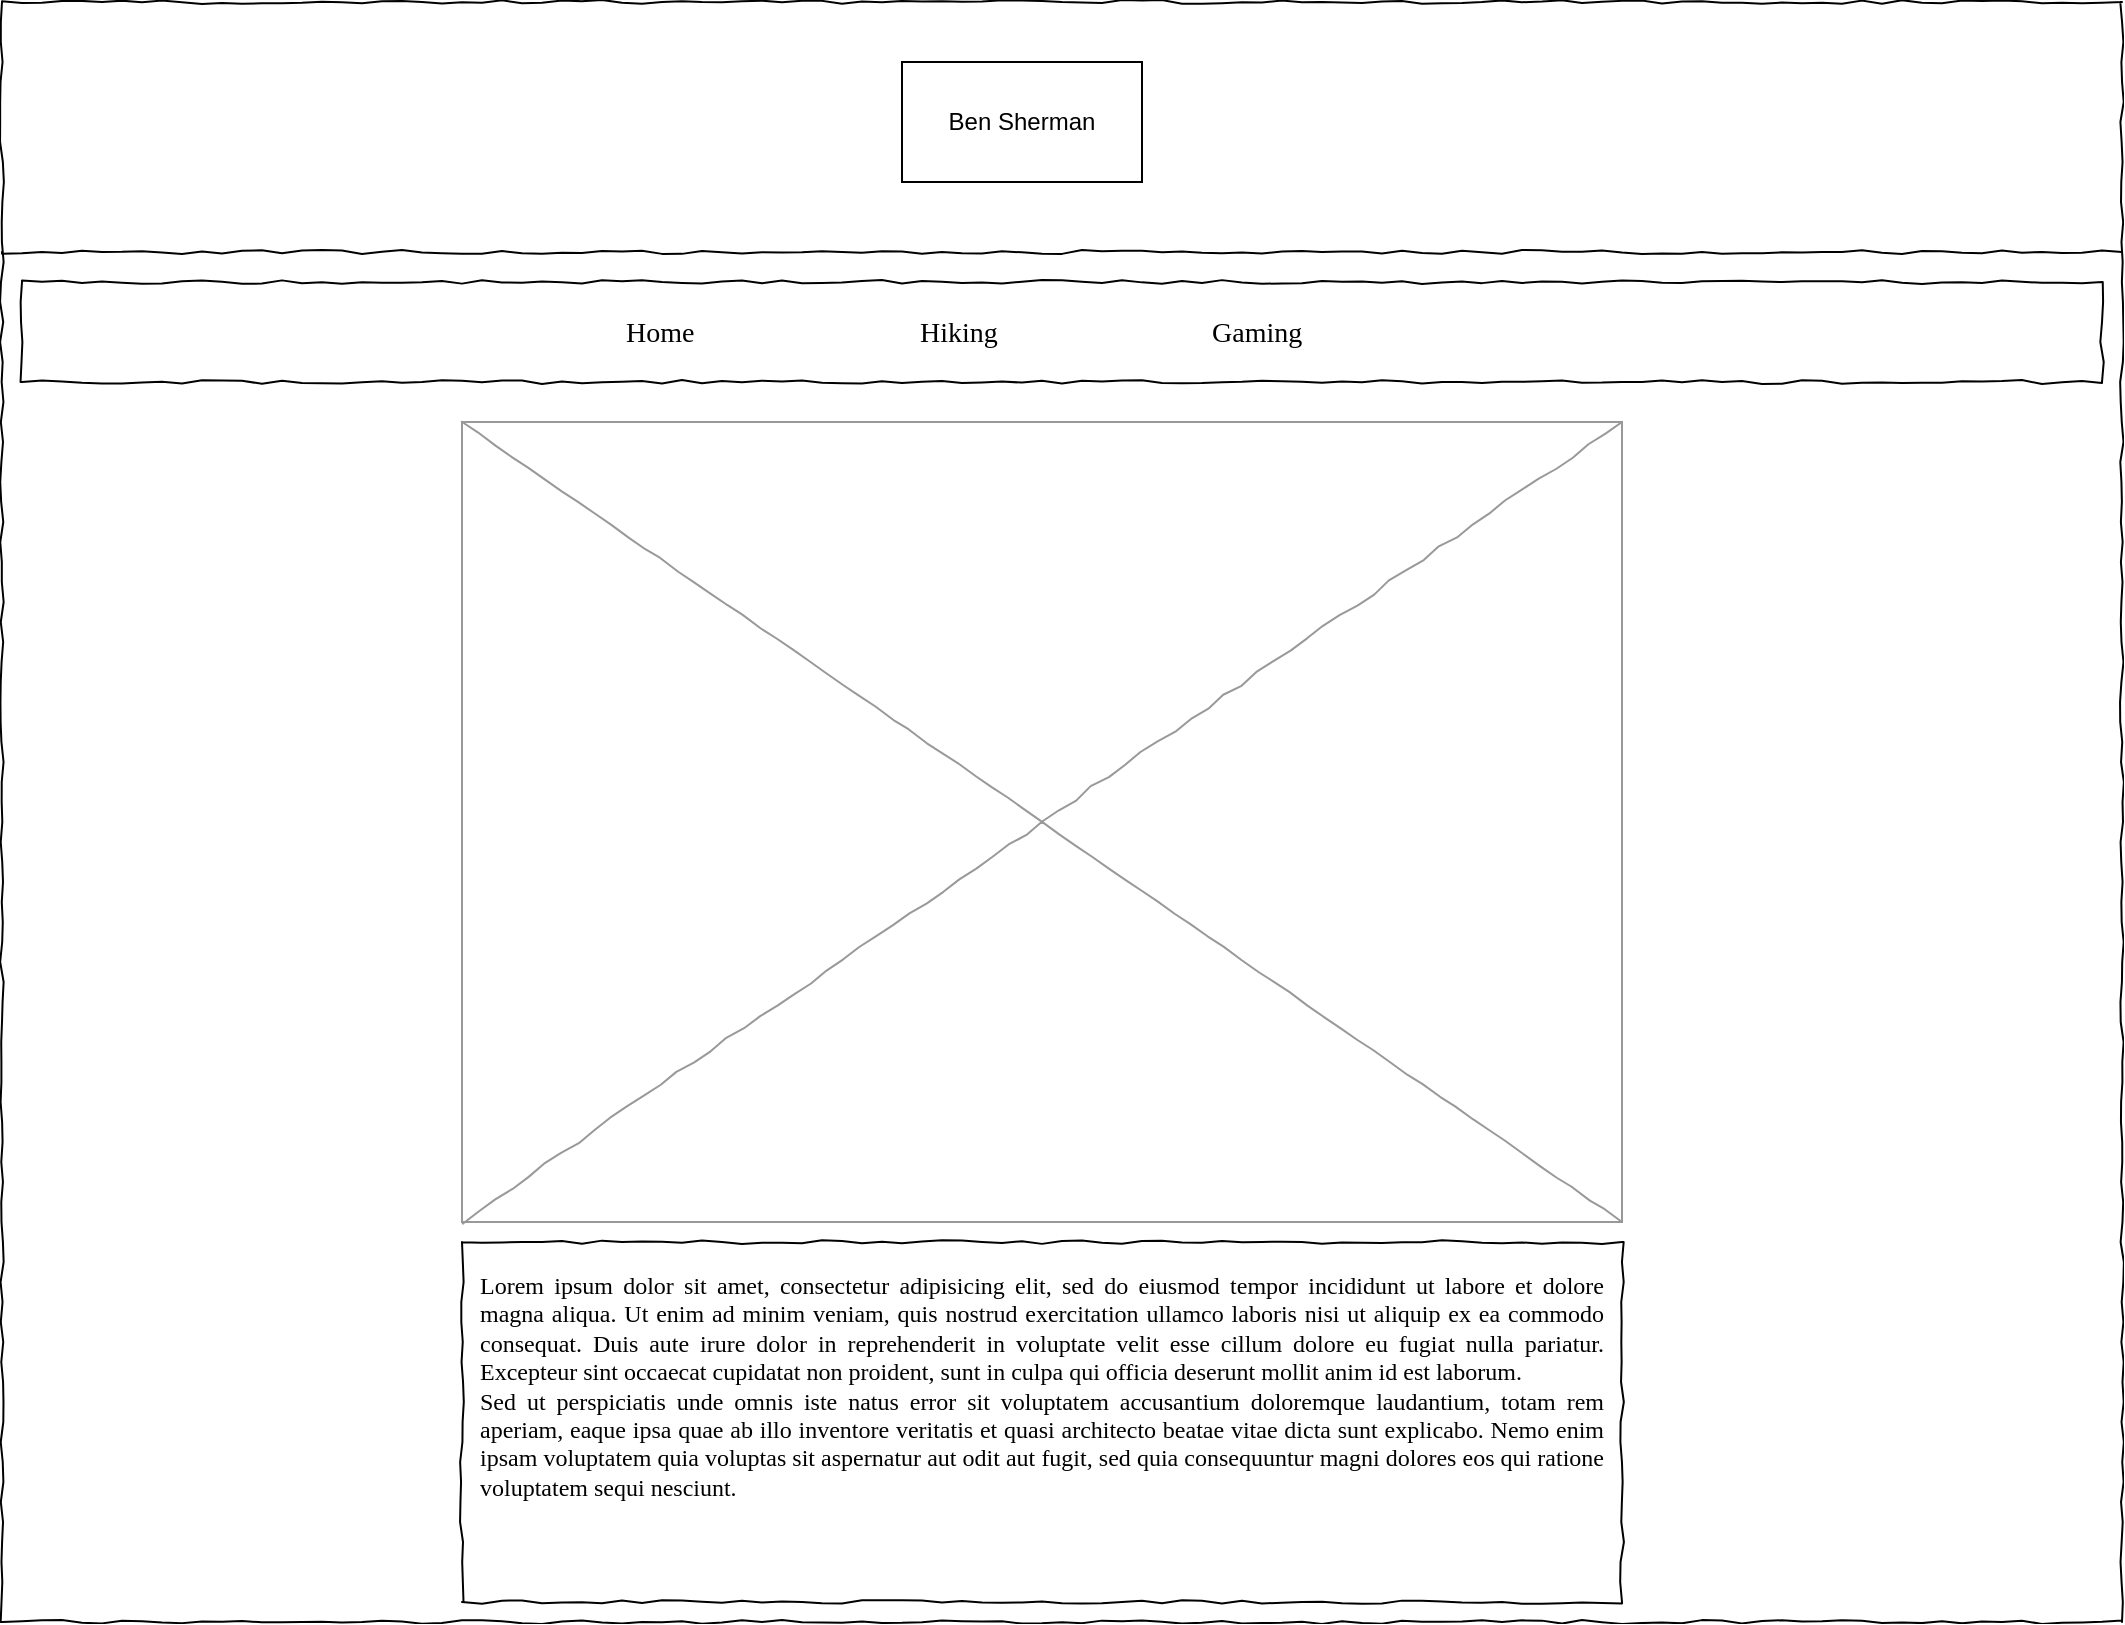 <mxfile version="28.2.5" pages="3">
  <diagram name="Home" id="03018318-947c-dd8e-b7a3-06fadd420f32">
    <mxGraphModel dx="1418" dy="786" grid="1" gridSize="10" guides="1" tooltips="1" connect="1" arrows="1" fold="1" page="1" pageScale="1" pageWidth="1100" pageHeight="850" background="none" math="0" shadow="0">
      <root>
        <mxCell id="0" />
        <mxCell id="1" parent="0" />
        <mxCell id="677b7b8949515195-1" value="" style="whiteSpace=wrap;html=1;rounded=0;shadow=0;labelBackgroundColor=none;strokeColor=#000000;strokeWidth=1;fillColor=none;fontFamily=Verdana;fontSize=12;fontColor=#000000;align=center;comic=1;" parent="1" vertex="1">
          <mxGeometry x="20" y="20" width="1060" height="810" as="geometry" />
        </mxCell>
        <mxCell id="677b7b8949515195-9" value="" style="line;strokeWidth=1;html=1;rounded=0;shadow=0;labelBackgroundColor=none;fillColor=none;fontFamily=Verdana;fontSize=14;fontColor=#000000;align=center;comic=1;" parent="1" vertex="1">
          <mxGeometry x="20" y="140" width="1060" height="10" as="geometry" />
        </mxCell>
        <mxCell id="677b7b8949515195-10" value="" style="whiteSpace=wrap;html=1;rounded=0;shadow=0;labelBackgroundColor=none;strokeWidth=1;fillColor=none;fontFamily=Verdana;fontSize=12;align=center;comic=1;" parent="1" vertex="1">
          <mxGeometry x="30" y="160" width="1040" height="50" as="geometry" />
        </mxCell>
        <mxCell id="677b7b8949515195-11" value="Home" style="text;html=1;points=[];align=left;verticalAlign=top;spacingTop=-4;fontSize=14;fontFamily=Verdana" parent="1" vertex="1">
          <mxGeometry x="330" y="175" width="60" height="20" as="geometry" />
        </mxCell>
        <mxCell id="677b7b8949515195-12" value="Hiking" style="text;html=1;points=[];align=left;verticalAlign=top;spacingTop=-4;fontSize=14;fontFamily=Verdana" parent="1" vertex="1">
          <mxGeometry x="477" y="175" width="60" height="20" as="geometry" />
        </mxCell>
        <mxCell id="677b7b8949515195-13" value="Gaming" style="text;html=1;points=[];align=left;verticalAlign=top;spacingTop=-4;fontSize=14;fontFamily=Verdana" parent="1" vertex="1">
          <mxGeometry x="623" y="175" width="60" height="20" as="geometry" />
        </mxCell>
        <mxCell id="677b7b8949515195-15" value="&lt;div style=&quot;text-align: justify&quot;&gt;&lt;span&gt;Lorem ipsum dolor sit amet, consectetur adipisicing elit, sed do eiusmod tempor incididunt ut labore et dolore magna aliqua. Ut enim ad minim veniam, quis nostrud exercitation ullamco laboris nisi ut aliquip ex ea commodo consequat. Duis aute irure dolor in reprehenderit in voluptate velit esse cillum dolore eu fugiat nulla pariatur. Excepteur sint occaecat cupidatat non proident, sunt in culpa qui officia deserunt mollit anim id est laborum.&lt;/span&gt;&lt;/div&gt;&lt;div style=&quot;text-align: justify&quot;&gt;&lt;span&gt;Sed ut perspiciatis unde omnis iste natus error sit voluptatem accusantium doloremque laudantium, totam rem aperiam, eaque ipsa quae ab illo inventore veritatis et quasi architecto beatae vitae dicta sunt explicabo. Nemo enim ipsam voluptatem quia voluptas sit aspernatur aut odit aut fugit, sed quia consequuntur magni dolores eos qui ratione voluptatem sequi nesciunt.&amp;nbsp;&lt;/span&gt;&lt;/div&gt;" style="whiteSpace=wrap;html=1;rounded=0;shadow=0;labelBackgroundColor=none;strokeWidth=1;fillColor=none;fontFamily=Verdana;fontSize=12;align=center;verticalAlign=top;spacing=10;comic=1;" parent="1" vertex="1">
          <mxGeometry x="250" y="640" width="580" height="180" as="geometry" />
        </mxCell>
        <mxCell id="677b7b8949515195-16" value="" style="verticalLabelPosition=bottom;shadow=0;dashed=0;align=center;html=1;verticalAlign=top;strokeWidth=1;shape=mxgraph.mockup.graphics.simpleIcon;strokeColor=#999999;rounded=0;labelBackgroundColor=none;fontFamily=Verdana;fontSize=14;fontColor=#000000;comic=1;" parent="1" vertex="1">
          <mxGeometry x="250" y="230" width="580" height="400" as="geometry" />
        </mxCell>
        <mxCell id="BP4FA5PPnrlsCAh4EhBC-1" value="Ben Sherman" style="rounded=0;whiteSpace=wrap;html=1;" vertex="1" parent="1">
          <mxGeometry x="470" y="50" width="120" height="60" as="geometry" />
        </mxCell>
      </root>
    </mxGraphModel>
  </diagram>
  <diagram name="Hiking" id="oD4myvq-S6WvsLvbMd7x">
    <mxGraphModel dx="1418" dy="786" grid="1" gridSize="10" guides="1" tooltips="1" connect="1" arrows="1" fold="1" page="1" pageScale="1" pageWidth="1100" pageHeight="850" background="none" math="0" shadow="0">
      <root>
        <mxCell id="zEFzOAAdBWLDkJxhI2lj-0" />
        <mxCell id="zEFzOAAdBWLDkJxhI2lj-1" parent="zEFzOAAdBWLDkJxhI2lj-0" />
        <mxCell id="zEFzOAAdBWLDkJxhI2lj-2" value="" style="whiteSpace=wrap;html=1;rounded=0;shadow=0;labelBackgroundColor=none;strokeColor=#000000;strokeWidth=1;fillColor=none;fontFamily=Verdana;fontSize=12;fontColor=#000000;align=center;comic=1;" vertex="1" parent="zEFzOAAdBWLDkJxhI2lj-1">
          <mxGeometry x="30" y="20" width="1060" height="810" as="geometry" />
        </mxCell>
        <mxCell id="zEFzOAAdBWLDkJxhI2lj-3" value="" style="line;strokeWidth=1;html=1;rounded=0;shadow=0;labelBackgroundColor=none;fillColor=none;fontFamily=Verdana;fontSize=14;fontColor=#000000;align=center;comic=1;" vertex="1" parent="zEFzOAAdBWLDkJxhI2lj-1">
          <mxGeometry x="20" y="140" width="1060" height="10" as="geometry" />
        </mxCell>
        <mxCell id="zEFzOAAdBWLDkJxhI2lj-4" value="" style="whiteSpace=wrap;html=1;rounded=0;shadow=0;labelBackgroundColor=none;strokeWidth=1;fillColor=none;fontFamily=Verdana;fontSize=12;align=center;comic=1;" vertex="1" parent="zEFzOAAdBWLDkJxhI2lj-1">
          <mxGeometry x="30" y="160" width="1040" height="50" as="geometry" />
        </mxCell>
        <mxCell id="zEFzOAAdBWLDkJxhI2lj-5" value="Home" style="text;html=1;points=[];align=left;verticalAlign=top;spacingTop=-4;fontSize=14;fontFamily=Verdana" vertex="1" parent="zEFzOAAdBWLDkJxhI2lj-1">
          <mxGeometry x="330" y="175" width="60" height="20" as="geometry" />
        </mxCell>
        <mxCell id="zEFzOAAdBWLDkJxhI2lj-6" value="Hiking" style="text;html=1;points=[];align=left;verticalAlign=top;spacingTop=-4;fontSize=14;fontFamily=Verdana" vertex="1" parent="zEFzOAAdBWLDkJxhI2lj-1">
          <mxGeometry x="477" y="175" width="60" height="20" as="geometry" />
        </mxCell>
        <mxCell id="zEFzOAAdBWLDkJxhI2lj-7" value="Gaming" style="text;html=1;points=[];align=left;verticalAlign=top;spacingTop=-4;fontSize=14;fontFamily=Verdana" vertex="1" parent="zEFzOAAdBWLDkJxhI2lj-1">
          <mxGeometry x="623" y="175" width="60" height="20" as="geometry" />
        </mxCell>
        <mxCell id="zEFzOAAdBWLDkJxhI2lj-8" value="&lt;div style=&quot;text-align: justify&quot;&gt;&lt;span&gt;Lorem ipsum dolor sit amet, consectetur adipisicing elit, sed do eiusmod tempor incididunt ut labore et dolore magna aliqua. Ut enim ad minim veniam, quis nostrud exercitation ullamco laboris nisi ut aliquip ex ea commodo consequat. Duis aute irure dolor in reprehenderit in voluptate velit esse cillum dolore eu fugiat nulla pariatur. Excepteur sint occaecat cupidatat non proident, sunt in culpa qui officia deserunt mollit anim id est laborum.&lt;/span&gt;&lt;/div&gt;&lt;div style=&quot;text-align: justify&quot;&gt;&lt;span&gt;Sed ut perspiciatis unde omnis iste natus error sit voluptatem accusantium doloremque laudantium, totam rem aperiam, eaque ipsa quae ab illo inventore veritatis et quasi architecto beatae vitae dicta sunt explicabo. Nemo enim ipsam voluptatem quia voluptas sit aspernatur aut odit aut fugit, sed quia consequuntur magni dolores eos qui ratione voluptatem sequi nesciunt.&amp;nbsp;&lt;/span&gt;&lt;/div&gt;" style="whiteSpace=wrap;html=1;rounded=0;shadow=0;labelBackgroundColor=none;strokeWidth=1;fillColor=none;fontFamily=Verdana;fontSize=12;align=center;verticalAlign=top;spacing=10;comic=1;" vertex="1" parent="zEFzOAAdBWLDkJxhI2lj-1">
          <mxGeometry x="250" y="640" width="580" height="180" as="geometry" />
        </mxCell>
        <mxCell id="zEFzOAAdBWLDkJxhI2lj-9" value="" style="verticalLabelPosition=bottom;shadow=0;dashed=0;align=center;html=1;verticalAlign=top;strokeWidth=1;shape=mxgraph.mockup.graphics.simpleIcon;strokeColor=#999999;rounded=0;labelBackgroundColor=none;fontFamily=Verdana;fontSize=14;fontColor=#000000;comic=1;" vertex="1" parent="zEFzOAAdBWLDkJxhI2lj-1">
          <mxGeometry x="50" y="300" width="317" height="230" as="geometry" />
        </mxCell>
        <mxCell id="zEFzOAAdBWLDkJxhI2lj-10" value="Ben Sherman" style="rounded=0;whiteSpace=wrap;html=1;" vertex="1" parent="zEFzOAAdBWLDkJxhI2lj-1">
          <mxGeometry x="470" y="50" width="120" height="60" as="geometry" />
        </mxCell>
        <mxCell id="dCPkFf98FoXgwZsjLF2M-0" value="Hiking" style="rounded=0;whiteSpace=wrap;html=1;" vertex="1" parent="zEFzOAAdBWLDkJxhI2lj-1">
          <mxGeometry x="490" y="220" width="120" height="60" as="geometry" />
        </mxCell>
        <mxCell id="dCPkFf98FoXgwZsjLF2M-1" value="" style="verticalLabelPosition=bottom;shadow=0;dashed=0;align=center;html=1;verticalAlign=top;strokeWidth=1;shape=mxgraph.mockup.graphics.simpleIcon;strokeColor=#999999;rounded=0;labelBackgroundColor=none;fontFamily=Verdana;fontSize=14;fontColor=#000000;comic=1;" vertex="1" parent="zEFzOAAdBWLDkJxhI2lj-1">
          <mxGeometry x="401.5" y="400" width="317" height="230" as="geometry" />
        </mxCell>
        <mxCell id="dCPkFf98FoXgwZsjLF2M-2" value="" style="verticalLabelPosition=bottom;shadow=0;dashed=0;align=center;html=1;verticalAlign=top;strokeWidth=1;shape=mxgraph.mockup.graphics.simpleIcon;strokeColor=#999999;rounded=0;labelBackgroundColor=none;fontFamily=Verdana;fontSize=14;fontColor=#000000;comic=1;" vertex="1" parent="zEFzOAAdBWLDkJxhI2lj-1">
          <mxGeometry x="740" y="300" width="317" height="230" as="geometry" />
        </mxCell>
      </root>
    </mxGraphModel>
  </diagram>
  <diagram name="Gaming" id="_nGRHLEaud4dY6_JcCev">
    <mxGraphModel dx="1418" dy="786" grid="1" gridSize="10" guides="1" tooltips="1" connect="1" arrows="1" fold="1" page="1" pageScale="1" pageWidth="1100" pageHeight="850" background="none" math="0" shadow="0">
      <root>
        <mxCell id="62oRILW0neK2aE5Lx4FV-0" />
        <mxCell id="62oRILW0neK2aE5Lx4FV-1" parent="62oRILW0neK2aE5Lx4FV-0" />
        <mxCell id="62oRILW0neK2aE5Lx4FV-2" value="" style="whiteSpace=wrap;html=1;rounded=0;shadow=0;labelBackgroundColor=none;strokeColor=#000000;strokeWidth=1;fillColor=none;fontFamily=Verdana;fontSize=12;fontColor=#000000;align=center;comic=1;" vertex="1" parent="62oRILW0neK2aE5Lx4FV-1">
          <mxGeometry x="30" y="20" width="1060" height="810" as="geometry" />
        </mxCell>
        <mxCell id="62oRILW0neK2aE5Lx4FV-3" value="" style="line;strokeWidth=1;html=1;rounded=0;shadow=0;labelBackgroundColor=none;fillColor=none;fontFamily=Verdana;fontSize=14;fontColor=#000000;align=center;comic=1;" vertex="1" parent="62oRILW0neK2aE5Lx4FV-1">
          <mxGeometry x="20" y="140" width="1060" height="10" as="geometry" />
        </mxCell>
        <mxCell id="62oRILW0neK2aE5Lx4FV-4" value="" style="whiteSpace=wrap;html=1;rounded=0;shadow=0;labelBackgroundColor=none;strokeWidth=1;fillColor=none;fontFamily=Verdana;fontSize=12;align=center;comic=1;" vertex="1" parent="62oRILW0neK2aE5Lx4FV-1">
          <mxGeometry x="30" y="160" width="1040" height="50" as="geometry" />
        </mxCell>
        <mxCell id="62oRILW0neK2aE5Lx4FV-5" value="Home" style="text;html=1;points=[];align=left;verticalAlign=top;spacingTop=-4;fontSize=14;fontFamily=Verdana" vertex="1" parent="62oRILW0neK2aE5Lx4FV-1">
          <mxGeometry x="330" y="175" width="60" height="20" as="geometry" />
        </mxCell>
        <mxCell id="62oRILW0neK2aE5Lx4FV-6" value="Hiking" style="text;html=1;points=[];align=left;verticalAlign=top;spacingTop=-4;fontSize=14;fontFamily=Verdana" vertex="1" parent="62oRILW0neK2aE5Lx4FV-1">
          <mxGeometry x="477" y="175" width="60" height="20" as="geometry" />
        </mxCell>
        <mxCell id="62oRILW0neK2aE5Lx4FV-7" value="Gaming" style="text;html=1;points=[];align=left;verticalAlign=top;spacingTop=-4;fontSize=14;fontFamily=Verdana" vertex="1" parent="62oRILW0neK2aE5Lx4FV-1">
          <mxGeometry x="623" y="175" width="60" height="20" as="geometry" />
        </mxCell>
        <mxCell id="62oRILW0neK2aE5Lx4FV-8" value="&lt;div style=&quot;text-align: justify&quot;&gt;&lt;span&gt;Lorem ipsum dolor sit amet, consectetur adipisicing elit, sed do eiusmod tempor incididunt ut labore et dolore magna aliqua. Ut enim ad minim veniam, quis nostrud exercitation ullamco laboris nisi ut aliquip ex ea commodo consequat. Duis aute irure dolor in reprehenderit in voluptate velit esse cillum dolore eu fugiat nulla pariatur. Excepteur sint occaecat cupidatat non proident, sunt in culpa qui officia deserunt mollit anim id est laborum.&lt;/span&gt;&lt;/div&gt;&lt;div style=&quot;text-align: justify&quot;&gt;&lt;span&gt;Sed ut perspiciatis unde omnis iste natus error sit voluptatem accusantium doloremque laudantium, totam rem aperiam, eaque ipsa quae ab illo inventore veritatis et quasi architecto beatae vitae dicta sunt explicabo. Nemo enim ipsam voluptatem quia voluptas sit aspernatur aut odit aut fugit, sed quia consequuntur magni dolores eos qui ratione voluptatem sequi nesciunt.&amp;nbsp;&lt;/span&gt;&lt;/div&gt;" style="whiteSpace=wrap;html=1;rounded=0;shadow=0;labelBackgroundColor=none;strokeWidth=1;fillColor=none;fontFamily=Verdana;fontSize=12;align=center;verticalAlign=top;spacing=10;comic=1;" vertex="1" parent="62oRILW0neK2aE5Lx4FV-1">
          <mxGeometry x="370" y="310" width="330" height="340" as="geometry" />
        </mxCell>
        <mxCell id="62oRILW0neK2aE5Lx4FV-9" value="" style="verticalLabelPosition=bottom;shadow=0;dashed=0;align=center;html=1;verticalAlign=top;strokeWidth=1;shape=mxgraph.mockup.graphics.simpleIcon;strokeColor=#999999;rounded=0;labelBackgroundColor=none;fontFamily=Verdana;fontSize=14;fontColor=#000000;comic=1;" vertex="1" parent="62oRILW0neK2aE5Lx4FV-1">
          <mxGeometry x="40" y="230" width="317" height="230" as="geometry" />
        </mxCell>
        <mxCell id="62oRILW0neK2aE5Lx4FV-10" value="Ben Sherman" style="rounded=0;whiteSpace=wrap;html=1;" vertex="1" parent="62oRILW0neK2aE5Lx4FV-1">
          <mxGeometry x="470" y="50" width="120" height="60" as="geometry" />
        </mxCell>
        <mxCell id="62oRILW0neK2aE5Lx4FV-11" value="Gaming" style="rounded=0;whiteSpace=wrap;html=1;" vertex="1" parent="62oRILW0neK2aE5Lx4FV-1">
          <mxGeometry x="490" y="220" width="120" height="60" as="geometry" />
        </mxCell>
        <mxCell id="62oRILW0neK2aE5Lx4FV-12" value="" style="verticalLabelPosition=bottom;shadow=0;dashed=0;align=center;html=1;verticalAlign=top;strokeWidth=1;shape=mxgraph.mockup.graphics.simpleIcon;strokeColor=#999999;rounded=0;labelBackgroundColor=none;fontFamily=Verdana;fontSize=14;fontColor=#000000;comic=1;" vertex="1" parent="62oRILW0neK2aE5Lx4FV-1">
          <mxGeometry x="718.5" y="540" width="317" height="230" as="geometry" />
        </mxCell>
        <mxCell id="62oRILW0neK2aE5Lx4FV-13" value="" style="verticalLabelPosition=bottom;shadow=0;dashed=0;align=center;html=1;verticalAlign=top;strokeWidth=1;shape=mxgraph.mockup.graphics.simpleIcon;strokeColor=#999999;rounded=0;labelBackgroundColor=none;fontFamily=Verdana;fontSize=14;fontColor=#000000;comic=1;" vertex="1" parent="62oRILW0neK2aE5Lx4FV-1">
          <mxGeometry x="718.5" y="230" width="317" height="230" as="geometry" />
        </mxCell>
        <mxCell id="Jf-i9fTqSy02_lb6ctG9-0" value="Ben Sherman" style="rounded=0;whiteSpace=wrap;html=1;" vertex="1" parent="62oRILW0neK2aE5Lx4FV-1">
          <mxGeometry x="90" y="750" width="120" height="60" as="geometry" />
        </mxCell>
      </root>
    </mxGraphModel>
  </diagram>
</mxfile>
